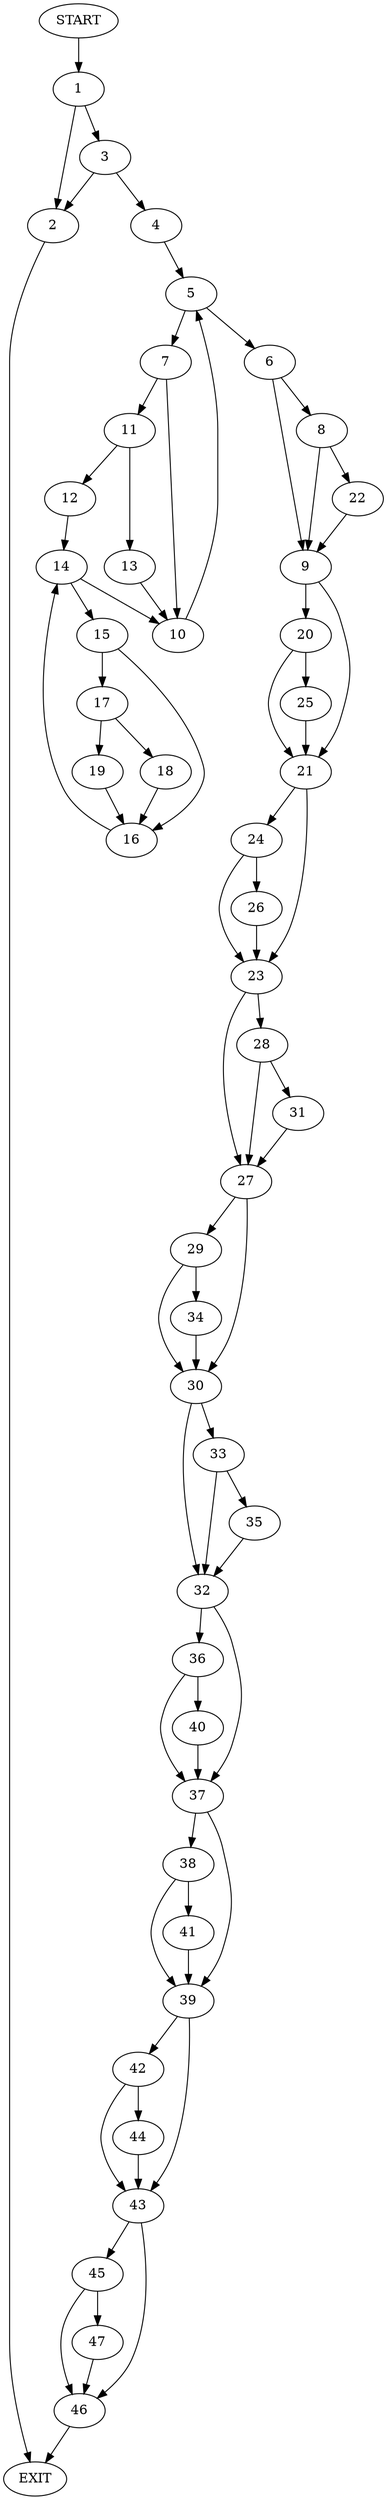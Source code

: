 digraph {
0 [label="START"]
48 [label="EXIT"]
0 -> 1
1 -> 2
1 -> 3
2 -> 48
3 -> 4
3 -> 2
4 -> 5
5 -> 6
5 -> 7
6 -> 8
6 -> 9
7 -> 10
7 -> 11
11 -> 12
11 -> 13
10 -> 5
13 -> 10
12 -> 14
14 -> 15
14 -> 10
15 -> 16
15 -> 17
17 -> 18
17 -> 19
16 -> 14
19 -> 16
18 -> 16
9 -> 20
9 -> 21
8 -> 22
8 -> 9
22 -> 9
21 -> 23
21 -> 24
20 -> 21
20 -> 25
25 -> 21
24 -> 23
24 -> 26
23 -> 27
23 -> 28
26 -> 23
27 -> 29
27 -> 30
28 -> 27
28 -> 31
31 -> 27
30 -> 32
30 -> 33
29 -> 30
29 -> 34
34 -> 30
33 -> 32
33 -> 35
32 -> 36
32 -> 37
35 -> 32
37 -> 38
37 -> 39
36 -> 40
36 -> 37
40 -> 37
38 -> 41
38 -> 39
39 -> 42
39 -> 43
41 -> 39
42 -> 43
42 -> 44
43 -> 45
43 -> 46
44 -> 43
45 -> 46
45 -> 47
46 -> 48
47 -> 46
}
